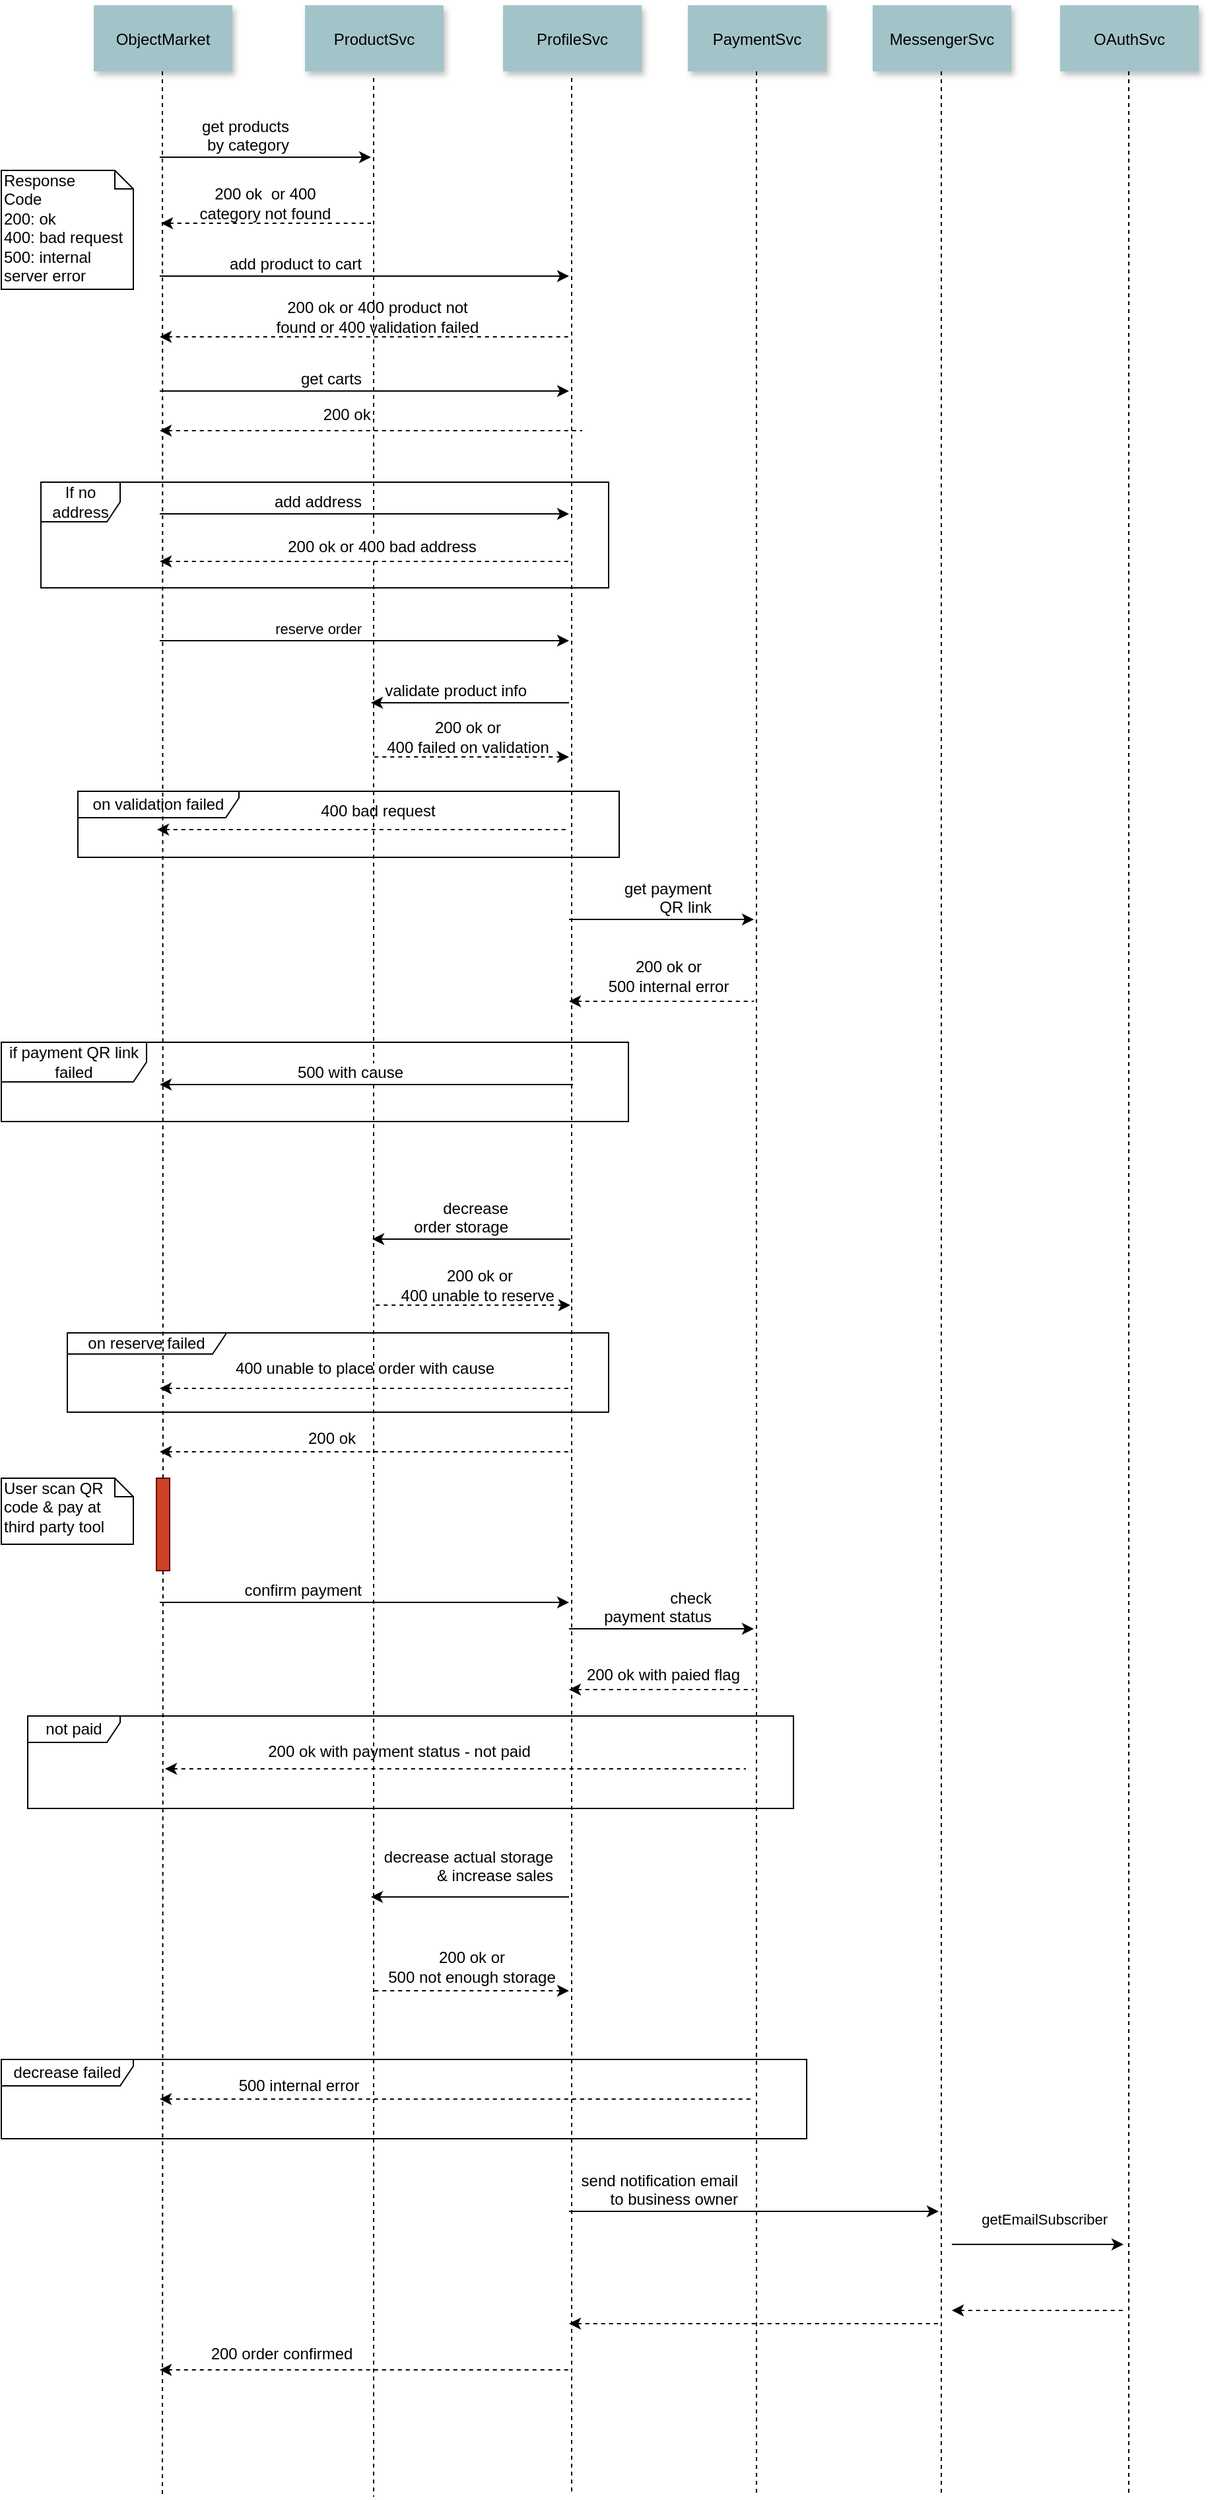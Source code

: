 <mxfile version="12.8.5" type="device"><diagram id="kcqQszaK9MAu1pPIpfMk" name="Page-1"><mxGraphModel dx="1995" dy="1085" grid="1" gridSize="10" guides="1" tooltips="1" connect="1" arrows="1" fold="1" page="1" pageScale="1" pageWidth="850" pageHeight="1400" math="0" shadow="0"><root><mxCell id="0"/><mxCell id="1" parent="0"/><mxCell id="OXMyoe_3X1MO-8A_Pnxp-37" value="if payment QR link failed" style="shape=umlFrame;whiteSpace=wrap;html=1;width=110;height=30;" parent="1" vertex="1"><mxGeometry x="20" y="860" width="475" height="60" as="geometry"/></mxCell><mxCell id="5mW5vWYTD-EJn05oFpKs-13" value="on reserve failed" style="shape=umlFrame;whiteSpace=wrap;html=1;width=120;height=16;" parent="1" vertex="1"><mxGeometry x="70" y="1080" width="410" height="60" as="geometry"/></mxCell><mxCell id="OXMyoe_3X1MO-8A_Pnxp-25" value="If no address" style="shape=umlFrame;whiteSpace=wrap;html=1;" parent="1" vertex="1"><mxGeometry x="50" y="436" width="430" height="80" as="geometry"/></mxCell><mxCell id="OXMyoe_3X1MO-8A_Pnxp-1" value="ObjectMarket" style="shadow=1;fillColor=#A2C4C9;strokeColor=none" parent="1" vertex="1"><mxGeometry x="90" y="75" width="105" height="50" as="geometry"/></mxCell><mxCell id="OXMyoe_3X1MO-8A_Pnxp-2" value="ProductSvc" style="shadow=1;fillColor=#A2C4C9;strokeColor=none" parent="1" vertex="1"><mxGeometry x="250" y="75" width="105" height="50" as="geometry"/></mxCell><mxCell id="OXMyoe_3X1MO-8A_Pnxp-3" value="ProfileSvc" style="shadow=1;fillColor=#A2C4C9;strokeColor=none" parent="1" vertex="1"><mxGeometry x="400" y="75" width="105" height="50" as="geometry"/></mxCell><mxCell id="OXMyoe_3X1MO-8A_Pnxp-4" value="PaymentSvc" style="shadow=1;fillColor=#A2C4C9;strokeColor=none" parent="1" vertex="1"><mxGeometry x="540" y="75" width="105" height="50" as="geometry"/></mxCell><mxCell id="OXMyoe_3X1MO-8A_Pnxp-5" value="MessengerSvc" style="shadow=1;fillColor=#A2C4C9;strokeColor=none" parent="1" vertex="1"><mxGeometry x="680" y="75" width="105" height="50" as="geometry"/></mxCell><mxCell id="OXMyoe_3X1MO-8A_Pnxp-6" value="" style="edgeStyle=none;endArrow=none;dashed=1" parent="1" source="5mW5vWYTD-EJn05oFpKs-25" edge="1"><mxGeometry x="66.835" y="180" width="100" height="100" as="geometry"><mxPoint x="142" y="125" as="sourcePoint"/><mxPoint x="142" y="1959" as="targetPoint"/></mxGeometry></mxCell><mxCell id="OXMyoe_3X1MO-8A_Pnxp-7" value="" style="edgeStyle=none;endArrow=none;dashed=1" parent="1" edge="1"><mxGeometry x="226.835" y="185" width="100" height="100" as="geometry"><mxPoint x="302" y="130" as="sourcePoint"/><mxPoint x="302" y="1961" as="targetPoint"/></mxGeometry></mxCell><mxCell id="OXMyoe_3X1MO-8A_Pnxp-8" value="" style="edgeStyle=none;endArrow=none;dashed=1" parent="1" edge="1"><mxGeometry x="376.835" y="475" width="100" height="100" as="geometry"><mxPoint x="452" y="130" as="sourcePoint"/><mxPoint x="452" y="1960" as="targetPoint"/></mxGeometry></mxCell><mxCell id="OXMyoe_3X1MO-8A_Pnxp-9" value="" style="edgeStyle=none;endArrow=none;dashed=1" parent="1" edge="1"><mxGeometry x="516.835" y="180" width="100" height="100" as="geometry"><mxPoint x="592" y="125" as="sourcePoint"/><mxPoint x="592" y="1960" as="targetPoint"/></mxGeometry></mxCell><mxCell id="OXMyoe_3X1MO-8A_Pnxp-10" value="" style="edgeStyle=none;endArrow=none;dashed=1" parent="1" edge="1"><mxGeometry x="656.835" y="180" width="100" height="100" as="geometry"><mxPoint x="732" y="125" as="sourcePoint"/><mxPoint x="732" y="1960" as="targetPoint"/></mxGeometry></mxCell><mxCell id="OXMyoe_3X1MO-8A_Pnxp-11" value="get products &#10;by category" style="edgeStyle=none;verticalLabelPosition=top;verticalAlign=bottom;labelPosition=left;align=right;fontSize=12;" parent="1" edge="1"><mxGeometry width="100" height="100" as="geometry"><mxPoint x="140" y="190" as="sourcePoint"/><mxPoint x="300" y="190" as="targetPoint"/><mxPoint x="20" as="offset"/></mxGeometry></mxCell><mxCell id="OXMyoe_3X1MO-8A_Pnxp-12" value="" style="edgeStyle=none;verticalLabelPosition=top;verticalAlign=bottom;labelPosition=left;align=right;endArrow=none;startArrow=classic;dashed=1" parent="1" edge="1"><mxGeometry x="141" y="140.0" width="100" height="100" as="geometry"><mxPoint x="141" y="240" as="sourcePoint"/><mxPoint x="300" y="240" as="targetPoint"/></mxGeometry></mxCell><mxCell id="OXMyoe_3X1MO-8A_Pnxp-13" value="200 ok&amp;nbsp; or 400 category not found" style="text;html=1;strokeColor=none;fillColor=none;align=center;verticalAlign=middle;whiteSpace=wrap;rounded=0;" parent="1" vertex="1"><mxGeometry x="160" y="210" width="120" height="30" as="geometry"/></mxCell><mxCell id="OXMyoe_3X1MO-8A_Pnxp-14" value="add product to cart" style="edgeStyle=none;verticalLabelPosition=top;verticalAlign=bottom;labelPosition=left;align=right;fontSize=12;" parent="1" edge="1"><mxGeometry x="140" y="180" width="100" height="100" as="geometry"><mxPoint x="140" y="280" as="sourcePoint"/><mxPoint x="450" y="280" as="targetPoint"/></mxGeometry></mxCell><mxCell id="OXMyoe_3X1MO-8A_Pnxp-15" value="" style="edgeStyle=none;verticalLabelPosition=top;verticalAlign=bottom;labelPosition=left;align=right;endArrow=none;startArrow=classic;dashed=1" parent="1" edge="1"><mxGeometry x="140" y="226.0" width="100" height="100" as="geometry"><mxPoint x="140" y="326" as="sourcePoint"/><mxPoint x="450" y="326" as="targetPoint"/></mxGeometry></mxCell><mxCell id="OXMyoe_3X1MO-8A_Pnxp-21" value="add address" style="edgeStyle=none;verticalLabelPosition=top;verticalAlign=bottom;labelPosition=left;align=right;fontSize=12;" parent="1" edge="1"><mxGeometry x="140" y="360" width="100" height="100" as="geometry"><mxPoint x="140" y="460" as="sourcePoint"/><mxPoint x="450" y="460" as="targetPoint"/></mxGeometry></mxCell><mxCell id="OXMyoe_3X1MO-8A_Pnxp-22" value="" style="edgeStyle=none;verticalLabelPosition=top;verticalAlign=bottom;labelPosition=left;align=right;endArrow=none;startArrow=classic;dashed=1" parent="1" edge="1"><mxGeometry x="140" y="396.0" width="100" height="100" as="geometry"><mxPoint x="140" y="496" as="sourcePoint"/><mxPoint x="450" y="496" as="targetPoint"/></mxGeometry></mxCell><mxCell id="5mW5vWYTD-EJn05oFpKs-8" value="200 ok or 400 bad address" style="text;html=1;align=center;verticalAlign=middle;resizable=0;points=[];labelBackgroundColor=#ffffff;" parent="OXMyoe_3X1MO-8A_Pnxp-22" vertex="1" connectable="0"><mxGeometry relative="1" as="geometry"><mxPoint x="13" y="-11" as="offset"/></mxGeometry></mxCell><mxCell id="OXMyoe_3X1MO-8A_Pnxp-23" value="reserve order" style="edgeStyle=none;verticalLabelPosition=top;verticalAlign=bottom;labelPosition=left;align=right" parent="1" edge="1"><mxGeometry x="140" y="456" width="100" height="100" as="geometry"><mxPoint x="140" y="556" as="sourcePoint"/><mxPoint x="450" y="556" as="targetPoint"/></mxGeometry></mxCell><mxCell id="OXMyoe_3X1MO-8A_Pnxp-26" value="validate product info" style="edgeStyle=none;verticalLabelPosition=top;verticalAlign=bottom;labelPosition=left;align=right;fontSize=12;" parent="1" edge="1"><mxGeometry y="43" width="100" height="100" as="geometry"><mxPoint x="450" y="603" as="sourcePoint"/><mxPoint x="300" y="603" as="targetPoint"/><mxPoint x="45" as="offset"/></mxGeometry></mxCell><mxCell id="OXMyoe_3X1MO-8A_Pnxp-27" value="" style="edgeStyle=none;verticalLabelPosition=top;verticalAlign=bottom;labelPosition=left;align=right;endArrow=none;startArrow=classic;dashed=1" parent="1" edge="1"><mxGeometry x="210" y="544" width="100" height="100" as="geometry"><mxPoint x="450" y="644" as="sourcePoint"/><mxPoint x="300" y="644" as="targetPoint"/></mxGeometry></mxCell><mxCell id="OXMyoe_3X1MO-8A_Pnxp-31" value="decrease &#10;order storage" style="edgeStyle=none;verticalLabelPosition=top;verticalAlign=bottom;labelPosition=left;align=right;fontSize=12;" parent="1" edge="1"><mxGeometry x="1" y="449" width="100" height="100" as="geometry"><mxPoint x="451" y="1009" as="sourcePoint"/><mxPoint x="301" y="1009" as="targetPoint"/><mxPoint x="30" as="offset"/></mxGeometry></mxCell><mxCell id="OXMyoe_3X1MO-8A_Pnxp-32" value="" style="edgeStyle=none;verticalLabelPosition=top;verticalAlign=bottom;labelPosition=left;align=right;endArrow=none;startArrow=classic;dashed=1" parent="1" edge="1"><mxGeometry x="211" y="959" width="100" height="100" as="geometry"><mxPoint x="451" y="1059" as="sourcePoint"/><mxPoint x="301" y="1059" as="targetPoint"/></mxGeometry></mxCell><mxCell id="OXMyoe_3X1MO-8A_Pnxp-33" value="get payment&#10;QR link" style="edgeStyle=none;verticalLabelPosition=top;verticalAlign=bottom;labelPosition=left;align=right;fontSize=12;" parent="1" edge="1"><mxGeometry y="-185" width="100" height="100" as="geometry"><mxPoint x="450" y="767" as="sourcePoint"/><mxPoint x="590" y="767" as="targetPoint"/><mxPoint x="40" as="offset"/></mxGeometry></mxCell><mxCell id="OXMyoe_3X1MO-8A_Pnxp-34" value="" style="edgeStyle=none;verticalLabelPosition=top;verticalAlign=bottom;labelPosition=left;align=right;endArrow=none;startArrow=classic;dashed=1" parent="1" edge="1"><mxGeometry x="310" y="729" width="100" height="100" as="geometry"><mxPoint x="450" y="829" as="sourcePoint"/><mxPoint x="590" y="829" as="targetPoint"/></mxGeometry></mxCell><mxCell id="OXMyoe_3X1MO-8A_Pnxp-35" value="500 with cause" style="edgeStyle=none;verticalLabelPosition=top;verticalAlign=bottom;labelPosition=left;align=right;fontSize=12;" parent="1" edge="1"><mxGeometry x="-154" y="332" width="100" height="100" as="geometry"><mxPoint x="453" y="892" as="sourcePoint"/><mxPoint x="140" y="892" as="targetPoint"/><mxPoint x="30" as="offset"/></mxGeometry></mxCell><mxCell id="OXMyoe_3X1MO-8A_Pnxp-38" value="" style="edgeStyle=none;verticalLabelPosition=top;verticalAlign=bottom;labelPosition=left;align=right;endArrow=none;startArrow=classic;dashed=1" parent="1" edge="1"><mxGeometry x="150" y="1070" width="100" height="100" as="geometry"><mxPoint x="140" y="1170" as="sourcePoint"/><mxPoint x="450" y="1170" as="targetPoint"/></mxGeometry></mxCell><mxCell id="5mW5vWYTD-EJn05oFpKs-23" value="200 ok" style="text;html=1;align=center;verticalAlign=middle;resizable=0;points=[];labelBackgroundColor=#ffffff;fontSize=12;" parent="OXMyoe_3X1MO-8A_Pnxp-38" vertex="1" connectable="0"><mxGeometry relative="1" as="geometry"><mxPoint x="-25" y="-10" as="offset"/></mxGeometry></mxCell><mxCell id="OXMyoe_3X1MO-8A_Pnxp-39" value="confirm payment" style="edgeStyle=none;verticalLabelPosition=top;verticalAlign=bottom;labelPosition=left;align=right;fontSize=12;" parent="1" edge="1"><mxGeometry x="140" y="1184" width="100" height="100" as="geometry"><mxPoint x="140" y="1284" as="sourcePoint"/><mxPoint x="450" y="1284" as="targetPoint"/></mxGeometry></mxCell><mxCell id="OXMyoe_3X1MO-8A_Pnxp-40" value="check&#10;payment status" style="edgeStyle=none;verticalLabelPosition=top;verticalAlign=bottom;labelPosition=left;align=right;fontSize=12;" parent="1" edge="1"><mxGeometry y="304" width="100" height="100" as="geometry"><mxPoint x="450" y="1304" as="sourcePoint"/><mxPoint x="590" y="1304" as="targetPoint"/><mxPoint x="40" as="offset"/></mxGeometry></mxCell><mxCell id="OXMyoe_3X1MO-8A_Pnxp-42" value="" style="edgeStyle=none;verticalLabelPosition=top;verticalAlign=bottom;labelPosition=left;align=right;endArrow=none;startArrow=classic;dashed=1" parent="1" edge="1"><mxGeometry x="450" y="1250" width="100" height="100" as="geometry"><mxPoint x="450" y="1350" as="sourcePoint"/><mxPoint x="590" y="1350" as="targetPoint"/></mxGeometry></mxCell><mxCell id="5mW5vWYTD-EJn05oFpKs-27" value="200 ok with paied flag" style="text;html=1;align=center;verticalAlign=middle;resizable=0;points=[];labelBackgroundColor=#ffffff;fontSize=12;" parent="OXMyoe_3X1MO-8A_Pnxp-42" vertex="1" connectable="0"><mxGeometry relative="1" as="geometry"><mxPoint x="1" y="-11" as="offset"/></mxGeometry></mxCell><mxCell id="OXMyoe_3X1MO-8A_Pnxp-44" value="decrease actual storage&#10;&amp; increase sales" style="edgeStyle=none;verticalLabelPosition=top;verticalAlign=bottom;labelPosition=left;align=right;fontSize=12;" parent="1" edge="1"><mxGeometry width="100" height="100" as="geometry"><mxPoint x="450" y="1507" as="sourcePoint"/><mxPoint x="300" y="1507" as="targetPoint"/><mxPoint x="65" y="-7" as="offset"/></mxGeometry></mxCell><mxCell id="OXMyoe_3X1MO-8A_Pnxp-45" value="" style="edgeStyle=none;verticalLabelPosition=top;verticalAlign=bottom;labelPosition=left;align=right;endArrow=none;startArrow=classic;dashed=1" parent="1" edge="1"><mxGeometry x="220" y="1478" width="100" height="100" as="geometry"><mxPoint x="450" y="1578" as="sourcePoint"/><mxPoint x="300" y="1578" as="targetPoint"/></mxGeometry></mxCell><mxCell id="OXMyoe_3X1MO-8A_Pnxp-46" value="" style="edgeStyle=none;verticalLabelPosition=top;verticalAlign=bottom;labelPosition=left;align=right;endArrow=none;startArrow=classic;dashed=1" parent="1" edge="1"><mxGeometry x="150" y="1765" width="100" height="100" as="geometry"><mxPoint x="140" y="1865" as="sourcePoint"/><mxPoint x="450" y="1865" as="targetPoint"/></mxGeometry></mxCell><mxCell id="OXMyoe_3X1MO-8A_Pnxp-47" value="send notification email&#10;to business owner" style="edgeStyle=none;verticalLabelPosition=top;verticalAlign=bottom;labelPosition=left;align=right;fontSize=12;" parent="1" edge="1"><mxGeometry y="575" width="100" height="100" as="geometry"><mxPoint x="450" y="1745" as="sourcePoint"/><mxPoint x="730" y="1745" as="targetPoint"/><mxPoint x="-10" as="offset"/></mxGeometry></mxCell><mxCell id="OXMyoe_3X1MO-8A_Pnxp-48" value="" style="edgeStyle=none;verticalLabelPosition=top;verticalAlign=bottom;labelPosition=left;align=right;endArrow=none;startArrow=classic;dashed=1" parent="1" edge="1"><mxGeometry x="450" y="1730" width="100" height="100" as="geometry"><mxPoint x="450" y="1830" as="sourcePoint"/><mxPoint x="730" y="1830" as="targetPoint"/></mxGeometry></mxCell><mxCell id="5mW5vWYTD-EJn05oFpKs-2" value="Response&lt;br&gt;Code&lt;br&gt;200: ok&lt;br&gt;400: bad request&lt;br&gt;500: internal server error" style="shape=note;whiteSpace=wrap;html=1;size=14;verticalAlign=top;align=left;spacingTop=-6;" parent="1" vertex="1"><mxGeometry x="20" y="200" width="100" height="90" as="geometry"/></mxCell><mxCell id="5mW5vWYTD-EJn05oFpKs-4" value="200 ok or 400 product not found or 400 validation failed" style="text;html=1;strokeColor=none;fillColor=none;align=center;verticalAlign=middle;whiteSpace=wrap;rounded=0;" parent="1" vertex="1"><mxGeometry x="220" y="301" width="170" height="20" as="geometry"/></mxCell><mxCell id="5mW5vWYTD-EJn05oFpKs-5" value="get carts" style="edgeStyle=none;verticalLabelPosition=top;verticalAlign=bottom;labelPosition=left;align=right;fontSize=12;" parent="1" edge="1"><mxGeometry x="140" y="267" width="100" height="100" as="geometry"><mxPoint x="140" y="367" as="sourcePoint"/><mxPoint x="450" y="367" as="targetPoint"/></mxGeometry></mxCell><mxCell id="5mW5vWYTD-EJn05oFpKs-6" value="" style="edgeStyle=none;verticalLabelPosition=top;verticalAlign=bottom;labelPosition=left;align=right;endArrow=none;startArrow=classic;dashed=1" parent="1" edge="1"><mxGeometry x="140" y="297.0" width="100" height="100" as="geometry"><mxPoint x="140" y="397" as="sourcePoint"/><mxPoint x="460" y="397" as="targetPoint"/></mxGeometry></mxCell><mxCell id="5mW5vWYTD-EJn05oFpKs-7" value="200 ok&amp;nbsp;" style="text;html=1;align=center;verticalAlign=middle;resizable=0;points=[];autosize=1;" parent="1" vertex="1"><mxGeometry x="258" y="375" width="50" height="20" as="geometry"/></mxCell><mxCell id="5mW5vWYTD-EJn05oFpKs-9" value="200 ok or&lt;br&gt;400 failed on validation" style="text;html=1;align=center;verticalAlign=middle;resizable=0;points=[];autosize=1;" parent="1" vertex="1"><mxGeometry x="303" y="614" width="140" height="30" as="geometry"/></mxCell><mxCell id="5mW5vWYTD-EJn05oFpKs-10" value="200 ok or&lt;br&gt;400 unable to reserve&amp;nbsp;" style="text;html=1;align=center;verticalAlign=middle;resizable=0;points=[];autosize=1;" parent="1" vertex="1"><mxGeometry x="317" y="1029" width="130" height="30" as="geometry"/></mxCell><mxCell id="5mW5vWYTD-EJn05oFpKs-11" value="" style="edgeStyle=none;verticalLabelPosition=top;verticalAlign=bottom;labelPosition=left;align=right;endArrow=none;startArrow=classic;dashed=1" parent="1" edge="1"><mxGeometry x="140" y="1022" width="100" height="100" as="geometry"><mxPoint x="140" y="1122" as="sourcePoint"/><mxPoint x="450" y="1122" as="targetPoint"/></mxGeometry></mxCell><mxCell id="5mW5vWYTD-EJn05oFpKs-12" value="400 unable to place order with cause" style="text;html=1;align=center;verticalAlign=middle;resizable=0;points=[];autosize=1;" parent="1" vertex="1"><mxGeometry x="190" y="1097" width="210" height="20" as="geometry"/></mxCell><mxCell id="5mW5vWYTD-EJn05oFpKs-14" value="" style="edgeStyle=none;verticalLabelPosition=top;verticalAlign=bottom;labelPosition=left;align=right;endArrow=none;startArrow=classic;dashed=1" parent="1" edge="1"><mxGeometry x="138" y="599" width="100" height="100" as="geometry"><mxPoint x="138" y="699" as="sourcePoint"/><mxPoint x="448" y="699" as="targetPoint"/></mxGeometry></mxCell><mxCell id="5mW5vWYTD-EJn05oFpKs-15" value="400 bad request" style="text;html=1;align=center;verticalAlign=middle;resizable=0;points=[];autosize=1;" parent="1" vertex="1"><mxGeometry x="255" y="675" width="100" height="20" as="geometry"/></mxCell><mxCell id="5mW5vWYTD-EJn05oFpKs-16" value="on validation failed" style="shape=umlFrame;whiteSpace=wrap;html=1;width=122;height=20;" parent="1" vertex="1"><mxGeometry x="78" y="670" width="410" height="50" as="geometry"/></mxCell><mxCell id="5mW5vWYTD-EJn05oFpKs-18" value="200 ok or&lt;br&gt;500 internal error" style="text;html=1;align=center;verticalAlign=middle;resizable=0;points=[];autosize=1;" parent="1" vertex="1"><mxGeometry x="470" y="795" width="110" height="30" as="geometry"/></mxCell><mxCell id="5mW5vWYTD-EJn05oFpKs-24" value="User scan QR code &amp;amp; pay at third party tool" style="shape=note;whiteSpace=wrap;html=1;size=14;verticalAlign=top;align=left;spacingTop=-6;fontSize=12;" parent="1" vertex="1"><mxGeometry x="20" y="1190" width="100" height="50" as="geometry"/></mxCell><mxCell id="5mW5vWYTD-EJn05oFpKs-25" value="" style="fillColor=#CC4125;strokeColor=#660000;fontSize=12;" parent="1" vertex="1"><mxGeometry x="137.5" y="1190" width="10" height="70" as="geometry"/></mxCell><mxCell id="5mW5vWYTD-EJn05oFpKs-26" value="" style="edgeStyle=none;endArrow=none;dashed=1" parent="1" target="5mW5vWYTD-EJn05oFpKs-25" edge="1"><mxGeometry x="66.835" y="180" width="100" height="100" as="geometry"><mxPoint x="142" y="125" as="sourcePoint"/><mxPoint x="142" y="1959" as="targetPoint"/></mxGeometry></mxCell><mxCell id="5mW5vWYTD-EJn05oFpKs-28" value="" style="edgeStyle=none;verticalLabelPosition=top;verticalAlign=bottom;labelPosition=left;align=right;endArrow=none;startArrow=classic;dashed=1" parent="1" edge="1"><mxGeometry x="144" y="1310" width="100" height="100" as="geometry"><mxPoint x="144" y="1410" as="sourcePoint"/><mxPoint x="584" y="1410" as="targetPoint"/></mxGeometry></mxCell><mxCell id="5mW5vWYTD-EJn05oFpKs-29" value="200 ok with payment status - not paid" style="text;html=1;align=center;verticalAlign=middle;resizable=0;points=[];autosize=1;fontSize=12;" parent="1" vertex="1"><mxGeometry x="216" y="1387" width="210" height="20" as="geometry"/></mxCell><mxCell id="5mW5vWYTD-EJn05oFpKs-30" value="not paid" style="shape=umlFrame;whiteSpace=wrap;html=1;fontSize=12;width=70;height=20;" parent="1" vertex="1"><mxGeometry x="40" y="1370" width="580" height="70" as="geometry"/></mxCell><mxCell id="5mW5vWYTD-EJn05oFpKs-31" value="200 ok or&lt;br&gt;500 not enough storage" style="text;html=1;align=center;verticalAlign=middle;resizable=0;points=[];autosize=1;fontSize=12;" parent="1" vertex="1"><mxGeometry x="306" y="1545" width="140" height="30" as="geometry"/></mxCell><mxCell id="5mW5vWYTD-EJn05oFpKs-32" value="" style="edgeStyle=none;verticalLabelPosition=top;verticalAlign=bottom;labelPosition=left;align=right;endArrow=none;startArrow=classic;dashed=1;fontSize=12;" parent="1" edge="1"><mxGeometry x="140" y="1560" width="100" height="100" as="geometry"><mxPoint x="140" y="1660" as="sourcePoint"/><mxPoint x="590" y="1660" as="targetPoint"/></mxGeometry></mxCell><mxCell id="5mW5vWYTD-EJn05oFpKs-33" value="500 internal error" style="text;html=1;align=center;verticalAlign=middle;resizable=0;points=[];autosize=1;fontSize=12;" parent="1" vertex="1"><mxGeometry x="190" y="1640" width="110" height="20" as="geometry"/></mxCell><mxCell id="5mW5vWYTD-EJn05oFpKs-34" value="decrease failed" style="shape=umlFrame;whiteSpace=wrap;html=1;fontSize=12;width=100;height=20;" parent="1" vertex="1"><mxGeometry x="20" y="1630" width="610" height="60" as="geometry"/></mxCell><mxCell id="5mW5vWYTD-EJn05oFpKs-35" value="200 order confirmed" style="text;html=1;align=center;verticalAlign=middle;resizable=0;points=[];autosize=1;fontSize=12;" parent="1" vertex="1"><mxGeometry x="172" y="1843" width="120" height="20" as="geometry"/></mxCell><mxCell id="KV_P_wkpfniVTUAuucnb-1" value="getEmailSubscriber" style="edgeStyle=none;verticalLabelPosition=top;verticalAlign=bottom;labelPosition=left;align=right" parent="1" edge="1"><mxGeometry width="100" height="100" as="geometry"><mxPoint x="740" y="1770" as="sourcePoint"/><mxPoint x="870" y="1770" as="targetPoint"/><mxPoint x="55" y="-10" as="offset"/></mxGeometry></mxCell><mxCell id="KV_P_wkpfniVTUAuucnb-2" value="" style="edgeStyle=none;verticalLabelPosition=top;verticalAlign=bottom;labelPosition=left;align=right;endArrow=none;startArrow=classic;dashed=1" parent="1" edge="1"><mxGeometry x="560" y="1720" width="100" height="100" as="geometry"><mxPoint x="740" y="1820" as="sourcePoint"/><mxPoint x="870" y="1820" as="targetPoint"/></mxGeometry></mxCell><mxCell id="KV_P_wkpfniVTUAuucnb-3" value="OAuthSvc" style="shadow=1;fillColor=#A2C4C9;strokeColor=none" parent="1" vertex="1"><mxGeometry x="822" y="75" width="105" height="50" as="geometry"/></mxCell><mxCell id="KV_P_wkpfniVTUAuucnb-4" value="" style="edgeStyle=none;endArrow=none;dashed=1" parent="1" edge="1"><mxGeometry x="798.835" y="180" width="100" height="100" as="geometry"><mxPoint x="874" y="125" as="sourcePoint"/><mxPoint x="874" y="1960" as="targetPoint"/></mxGeometry></mxCell></root></mxGraphModel></diagram></mxfile>